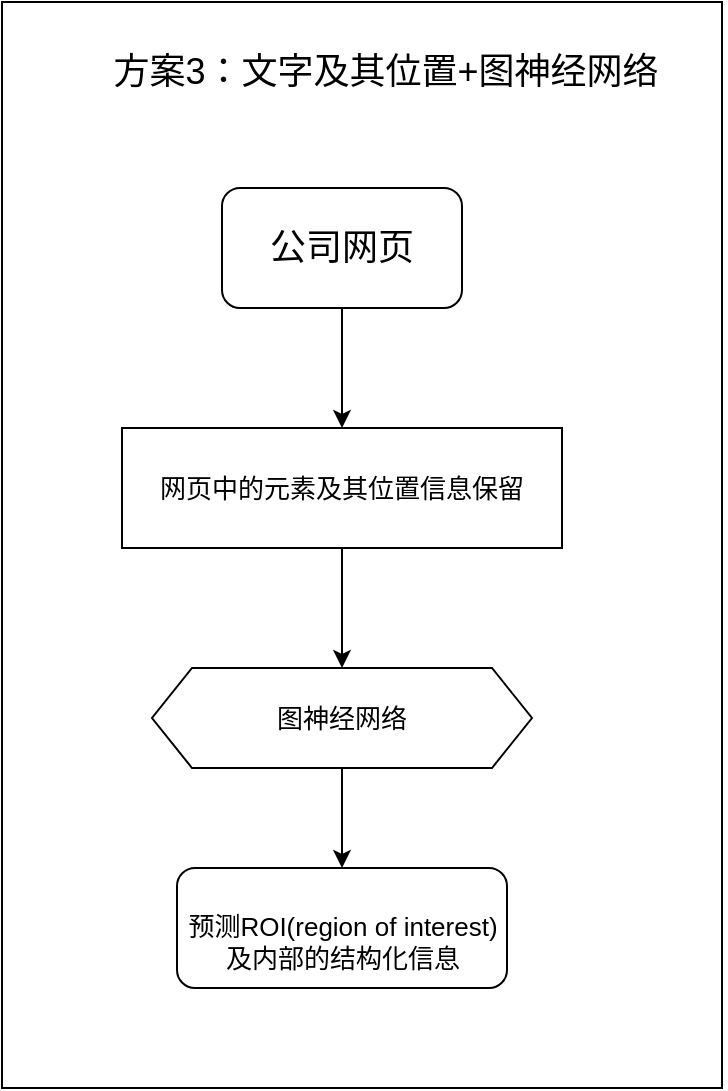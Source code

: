 <mxfile version="20.8.3" type="github">
  <diagram id="j92YHG3TAm9B1M3p_uMZ" name="第 1 页">
    <mxGraphModel dx="1434" dy="764" grid="1" gridSize="10" guides="1" tooltips="1" connect="1" arrows="1" fold="1" page="1" pageScale="1" pageWidth="827" pageHeight="1169" math="0" shadow="0">
      <root>
        <mxCell id="0" />
        <mxCell id="1" parent="0" />
        <mxCell id="S7MoDNT-Vz3GTzjNu3BX-1" value="" style="rounded=0;whiteSpace=wrap;html=1;fontSize=18;" vertex="1" parent="1">
          <mxGeometry x="220" y="57" width="360" height="543" as="geometry" />
        </mxCell>
        <mxCell id="S7MoDNT-Vz3GTzjNu3BX-4" value="" style="edgeStyle=orthogonalEdgeStyle;rounded=0;orthogonalLoop=1;jettySize=auto;html=1;fontSize=18;" edge="1" parent="1" source="S7MoDNT-Vz3GTzjNu3BX-5" target="S7MoDNT-Vz3GTzjNu3BX-7">
          <mxGeometry relative="1" as="geometry" />
        </mxCell>
        <mxCell id="S7MoDNT-Vz3GTzjNu3BX-5" value="&lt;font style=&quot;font-size: 18px;&quot;&gt;公司网页&lt;/font&gt;" style="rounded=1;whiteSpace=wrap;html=1;" vertex="1" parent="1">
          <mxGeometry x="330" y="150" width="120" height="60" as="geometry" />
        </mxCell>
        <mxCell id="S7MoDNT-Vz3GTzjNu3BX-19" value="" style="edgeStyle=orthogonalEdgeStyle;rounded=0;orthogonalLoop=1;jettySize=auto;html=1;" edge="1" parent="1" source="S7MoDNT-Vz3GTzjNu3BX-7" target="S7MoDNT-Vz3GTzjNu3BX-8">
          <mxGeometry relative="1" as="geometry" />
        </mxCell>
        <mxCell id="S7MoDNT-Vz3GTzjNu3BX-7" value="&lt;font style=&quot;font-size: 13px;&quot;&gt;网页中的元素及其位置信息保留&lt;/font&gt;" style="rounded=0;whiteSpace=wrap;html=1;" vertex="1" parent="1">
          <mxGeometry x="280" y="270" width="220" height="60" as="geometry" />
        </mxCell>
        <mxCell id="S7MoDNT-Vz3GTzjNu3BX-20" value="" style="edgeStyle=orthogonalEdgeStyle;rounded=0;orthogonalLoop=1;jettySize=auto;html=1;" edge="1" parent="1" source="S7MoDNT-Vz3GTzjNu3BX-8" target="S7MoDNT-Vz3GTzjNu3BX-18">
          <mxGeometry relative="1" as="geometry" />
        </mxCell>
        <mxCell id="S7MoDNT-Vz3GTzjNu3BX-8" value="图神经网络" style="shape=hexagon;perimeter=hexagonPerimeter2;whiteSpace=wrap;html=1;fixedSize=1;fontSize=13;" vertex="1" parent="1">
          <mxGeometry x="295" y="390" width="190" height="50" as="geometry" />
        </mxCell>
        <mxCell id="S7MoDNT-Vz3GTzjNu3BX-16" value="&lt;font style=&quot;font-size: 18px;&quot;&gt;方案3：文字及其位置+图神经网络&lt;/font&gt;" style="text;html=1;strokeColor=none;fillColor=none;align=center;verticalAlign=middle;whiteSpace=wrap;rounded=0;fontSize=13;" vertex="1" parent="1">
          <mxGeometry x="242" y="77" width="340" height="30" as="geometry" />
        </mxCell>
        <mxCell id="S7MoDNT-Vz3GTzjNu3BX-18" value="&lt;br style=&quot;border-color: var(--border-color); font-size: 13px;&quot;&gt;&lt;span style=&quot;font-size: 13px;&quot;&gt;预测ROI(region of interest)及&lt;/span&gt;&lt;span style=&quot;font-size: 13px;&quot;&gt;内部的结构化信息&lt;/span&gt;" style="rounded=1;whiteSpace=wrap;html=1;" vertex="1" parent="1">
          <mxGeometry x="307.5" y="490" width="165" height="60" as="geometry" />
        </mxCell>
      </root>
    </mxGraphModel>
  </diagram>
</mxfile>
